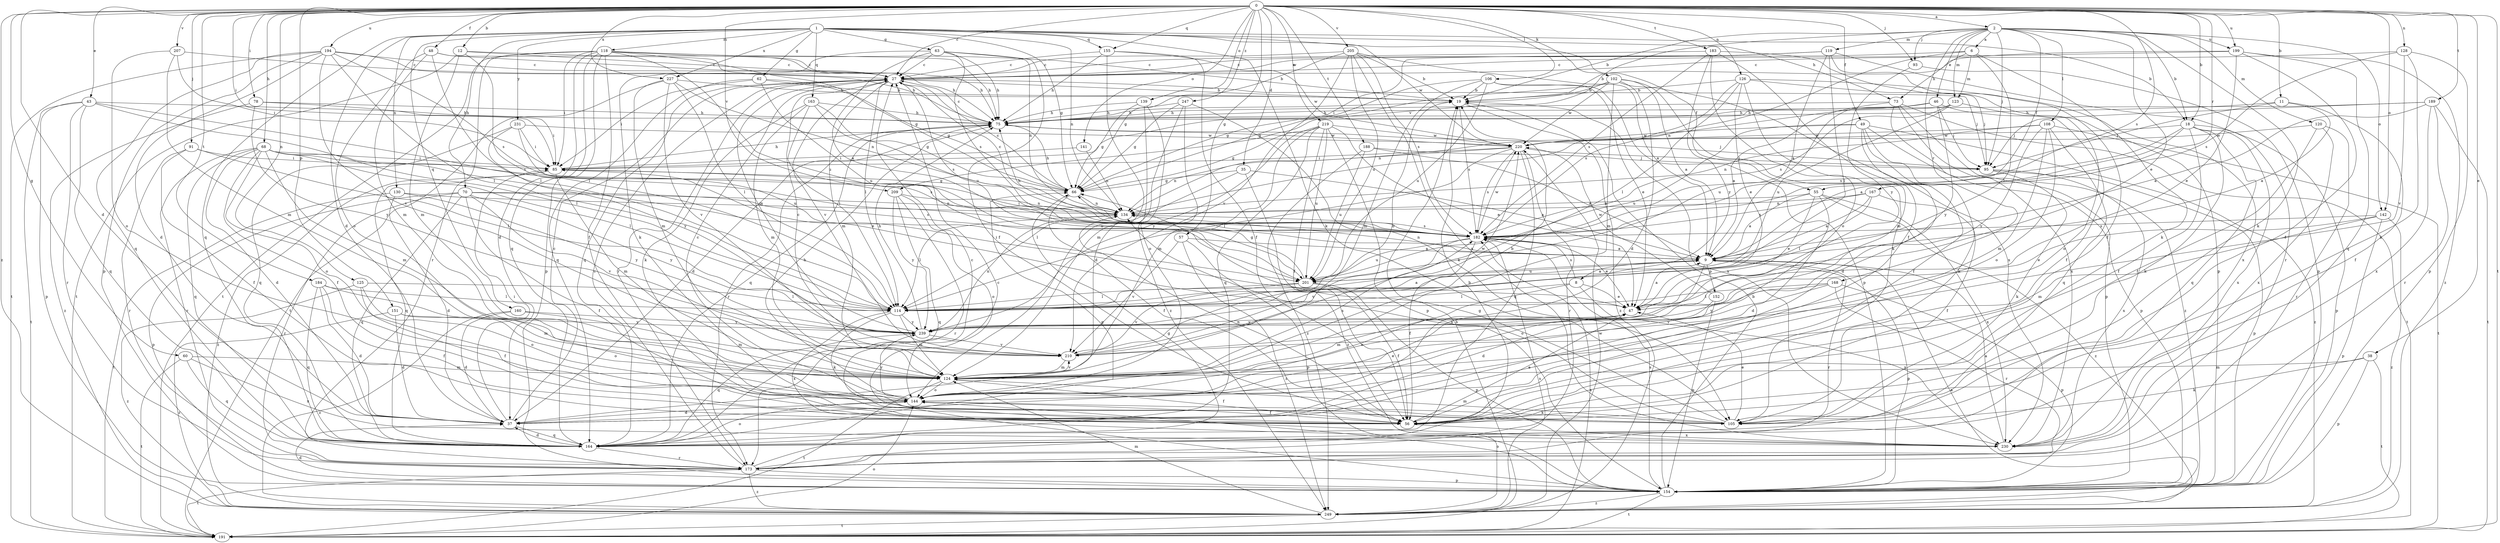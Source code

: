 strict digraph  {
0;
1;
2;
6;
8;
9;
11;
12;
18;
19;
27;
35;
37;
38;
43;
46;
47;
48;
49;
55;
56;
57;
60;
62;
63;
66;
68;
70;
73;
75;
78;
85;
91;
93;
95;
102;
105;
106;
108;
114;
118;
119;
120;
123;
124;
125;
126;
128;
130;
134;
139;
141;
142;
144;
151;
152;
154;
155;
160;
163;
164;
167;
168;
173;
182;
183;
184;
188;
189;
191;
194;
199;
201;
205;
207;
209;
210;
219;
220;
227;
230;
231;
239;
247;
249;
0 -> 2  [label=a];
0 -> 11  [label=b];
0 -> 12  [label=b];
0 -> 18  [label=b];
0 -> 27  [label=c];
0 -> 35  [label=d];
0 -> 37  [label=d];
0 -> 38  [label=e];
0 -> 43  [label=e];
0 -> 48  [label=f];
0 -> 49  [label=f];
0 -> 57  [label=g];
0 -> 60  [label=g];
0 -> 68  [label=h];
0 -> 78  [label=i];
0 -> 85  [label=i];
0 -> 91  [label=j];
0 -> 93  [label=j];
0 -> 102  [label=k];
0 -> 106  [label=l];
0 -> 125  [label=n];
0 -> 126  [label=n];
0 -> 128  [label=n];
0 -> 139  [label=o];
0 -> 141  [label=o];
0 -> 142  [label=o];
0 -> 151  [label=p];
0 -> 155  [label=q];
0 -> 167  [label=r];
0 -> 182  [label=s];
0 -> 183  [label=t];
0 -> 184  [label=t];
0 -> 188  [label=t];
0 -> 189  [label=t];
0 -> 191  [label=t];
0 -> 194  [label=u];
0 -> 199  [label=u];
0 -> 205  [label=v];
0 -> 207  [label=v];
0 -> 209  [label=v];
0 -> 219  [label=w];
0 -> 227  [label=x];
0 -> 247  [label=z];
0 -> 249  [label=z];
1 -> 18  [label=b];
1 -> 37  [label=d];
1 -> 55  [label=f];
1 -> 62  [label=g];
1 -> 63  [label=g];
1 -> 66  [label=g];
1 -> 70  [label=h];
1 -> 73  [label=h];
1 -> 105  [label=k];
1 -> 118  [label=m];
1 -> 130  [label=n];
1 -> 134  [label=n];
1 -> 155  [label=q];
1 -> 160  [label=q];
1 -> 163  [label=q];
1 -> 164  [label=q];
1 -> 220  [label=w];
1 -> 227  [label=x];
1 -> 231  [label=y];
2 -> 6  [label=a];
2 -> 18  [label=b];
2 -> 19  [label=b];
2 -> 46  [label=e];
2 -> 47  [label=e];
2 -> 55  [label=f];
2 -> 93  [label=j];
2 -> 95  [label=j];
2 -> 105  [label=k];
2 -> 108  [label=l];
2 -> 119  [label=m];
2 -> 120  [label=m];
2 -> 123  [label=m];
2 -> 142  [label=o];
2 -> 168  [label=r];
2 -> 199  [label=u];
2 -> 209  [label=v];
6 -> 27  [label=c];
6 -> 73  [label=h];
6 -> 105  [label=k];
6 -> 114  [label=l];
6 -> 123  [label=m];
6 -> 134  [label=n];
8 -> 47  [label=e];
8 -> 114  [label=l];
8 -> 144  [label=o];
8 -> 182  [label=s];
8 -> 230  [label=x];
9 -> 8  [label=a];
9 -> 134  [label=n];
9 -> 144  [label=o];
9 -> 152  [label=p];
9 -> 154  [label=p];
9 -> 173  [label=r];
9 -> 201  [label=u];
11 -> 9  [label=a];
11 -> 56  [label=f];
11 -> 75  [label=h];
11 -> 95  [label=j];
12 -> 27  [label=c];
12 -> 75  [label=h];
12 -> 114  [label=l];
12 -> 124  [label=m];
12 -> 191  [label=t];
18 -> 9  [label=a];
18 -> 56  [label=f];
18 -> 105  [label=k];
18 -> 154  [label=p];
18 -> 164  [label=q];
18 -> 182  [label=s];
18 -> 220  [label=w];
18 -> 230  [label=x];
19 -> 75  [label=h];
19 -> 182  [label=s];
19 -> 230  [label=x];
19 -> 249  [label=z];
27 -> 19  [label=b];
27 -> 95  [label=j];
27 -> 114  [label=l];
27 -> 124  [label=m];
27 -> 164  [label=q];
27 -> 173  [label=r];
27 -> 201  [label=u];
27 -> 210  [label=v];
35 -> 9  [label=a];
35 -> 66  [label=g];
35 -> 114  [label=l];
35 -> 249  [label=z];
37 -> 27  [label=c];
37 -> 85  [label=i];
37 -> 164  [label=q];
38 -> 105  [label=k];
38 -> 124  [label=m];
38 -> 154  [label=p];
38 -> 191  [label=t];
43 -> 75  [label=h];
43 -> 114  [label=l];
43 -> 154  [label=p];
43 -> 164  [label=q];
43 -> 173  [label=r];
43 -> 182  [label=s];
43 -> 191  [label=t];
46 -> 56  [label=f];
46 -> 75  [label=h];
46 -> 95  [label=j];
46 -> 134  [label=n];
46 -> 201  [label=u];
46 -> 239  [label=y];
47 -> 9  [label=a];
47 -> 85  [label=i];
47 -> 124  [label=m];
47 -> 239  [label=y];
48 -> 27  [label=c];
48 -> 75  [label=h];
48 -> 114  [label=l];
48 -> 124  [label=m];
48 -> 144  [label=o];
49 -> 37  [label=d];
49 -> 56  [label=f];
49 -> 105  [label=k];
49 -> 154  [label=p];
49 -> 201  [label=u];
49 -> 220  [label=w];
49 -> 249  [label=z];
55 -> 9  [label=a];
55 -> 37  [label=d];
55 -> 47  [label=e];
55 -> 134  [label=n];
55 -> 230  [label=x];
55 -> 249  [label=z];
56 -> 47  [label=e];
56 -> 134  [label=n];
56 -> 230  [label=x];
57 -> 9  [label=a];
57 -> 154  [label=p];
57 -> 210  [label=v];
57 -> 249  [label=z];
60 -> 124  [label=m];
60 -> 164  [label=q];
60 -> 191  [label=t];
60 -> 230  [label=x];
62 -> 19  [label=b];
62 -> 66  [label=g];
62 -> 85  [label=i];
62 -> 164  [label=q];
62 -> 201  [label=u];
63 -> 9  [label=a];
63 -> 27  [label=c];
63 -> 56  [label=f];
63 -> 75  [label=h];
63 -> 105  [label=k];
63 -> 134  [label=n];
63 -> 182  [label=s];
66 -> 27  [label=c];
66 -> 56  [label=f];
66 -> 75  [label=h];
66 -> 134  [label=n];
68 -> 37  [label=d];
68 -> 47  [label=e];
68 -> 56  [label=f];
68 -> 85  [label=i];
68 -> 114  [label=l];
68 -> 124  [label=m];
68 -> 144  [label=o];
68 -> 164  [label=q];
68 -> 173  [label=r];
68 -> 182  [label=s];
70 -> 56  [label=f];
70 -> 134  [label=n];
70 -> 154  [label=p];
70 -> 164  [label=q];
70 -> 173  [label=r];
70 -> 182  [label=s];
70 -> 210  [label=v];
70 -> 239  [label=y];
73 -> 9  [label=a];
73 -> 75  [label=h];
73 -> 154  [label=p];
73 -> 191  [label=t];
73 -> 230  [label=x];
73 -> 249  [label=z];
75 -> 27  [label=c];
75 -> 37  [label=d];
75 -> 95  [label=j];
75 -> 164  [label=q];
75 -> 173  [label=r];
75 -> 220  [label=w];
78 -> 75  [label=h];
78 -> 85  [label=i];
78 -> 239  [label=y];
78 -> 249  [label=z];
85 -> 66  [label=g];
85 -> 75  [label=h];
85 -> 124  [label=m];
85 -> 164  [label=q];
85 -> 249  [label=z];
91 -> 56  [label=f];
91 -> 85  [label=i];
91 -> 114  [label=l];
91 -> 173  [label=r];
93 -> 154  [label=p];
93 -> 239  [label=y];
95 -> 105  [label=k];
95 -> 154  [label=p];
95 -> 230  [label=x];
102 -> 9  [label=a];
102 -> 19  [label=b];
102 -> 37  [label=d];
102 -> 66  [label=g];
102 -> 105  [label=k];
102 -> 124  [label=m];
102 -> 220  [label=w];
102 -> 230  [label=x];
105 -> 47  [label=e];
105 -> 66  [label=g];
105 -> 124  [label=m];
105 -> 134  [label=n];
106 -> 19  [label=b];
106 -> 47  [label=e];
106 -> 66  [label=g];
106 -> 124  [label=m];
106 -> 154  [label=p];
106 -> 201  [label=u];
108 -> 124  [label=m];
108 -> 134  [label=n];
108 -> 144  [label=o];
108 -> 164  [label=q];
108 -> 191  [label=t];
108 -> 220  [label=w];
108 -> 239  [label=y];
114 -> 9  [label=a];
114 -> 105  [label=k];
114 -> 124  [label=m];
114 -> 230  [label=x];
114 -> 239  [label=y];
118 -> 19  [label=b];
118 -> 27  [label=c];
118 -> 37  [label=d];
118 -> 56  [label=f];
118 -> 66  [label=g];
118 -> 75  [label=h];
118 -> 85  [label=i];
118 -> 154  [label=p];
118 -> 164  [label=q];
118 -> 173  [label=r];
118 -> 191  [label=t];
118 -> 201  [label=u];
119 -> 9  [label=a];
119 -> 27  [label=c];
119 -> 56  [label=f];
119 -> 85  [label=i];
119 -> 114  [label=l];
119 -> 173  [label=r];
120 -> 56  [label=f];
120 -> 173  [label=r];
120 -> 220  [label=w];
120 -> 230  [label=x];
123 -> 75  [label=h];
123 -> 144  [label=o];
123 -> 182  [label=s];
123 -> 201  [label=u];
124 -> 56  [label=f];
124 -> 144  [label=o];
124 -> 182  [label=s];
124 -> 191  [label=t];
124 -> 210  [label=v];
125 -> 56  [label=f];
125 -> 114  [label=l];
125 -> 144  [label=o];
125 -> 249  [label=z];
126 -> 19  [label=b];
126 -> 47  [label=e];
126 -> 95  [label=j];
126 -> 114  [label=l];
126 -> 124  [label=m];
126 -> 182  [label=s];
126 -> 230  [label=x];
128 -> 27  [label=c];
128 -> 105  [label=k];
128 -> 154  [label=p];
128 -> 182  [label=s];
128 -> 210  [label=v];
130 -> 37  [label=d];
130 -> 134  [label=n];
130 -> 191  [label=t];
130 -> 239  [label=y];
134 -> 27  [label=c];
134 -> 114  [label=l];
134 -> 182  [label=s];
139 -> 37  [label=d];
139 -> 66  [label=g];
139 -> 75  [label=h];
139 -> 249  [label=z];
141 -> 85  [label=i];
141 -> 134  [label=n];
142 -> 47  [label=e];
142 -> 124  [label=m];
142 -> 154  [label=p];
142 -> 182  [label=s];
142 -> 249  [label=z];
144 -> 19  [label=b];
144 -> 27  [label=c];
144 -> 37  [label=d];
144 -> 47  [label=e];
144 -> 56  [label=f];
144 -> 75  [label=h];
144 -> 105  [label=k];
144 -> 239  [label=y];
151 -> 37  [label=d];
151 -> 144  [label=o];
151 -> 239  [label=y];
151 -> 249  [label=z];
152 -> 37  [label=d];
152 -> 154  [label=p];
152 -> 220  [label=w];
154 -> 19  [label=b];
154 -> 27  [label=c];
154 -> 37  [label=d];
154 -> 144  [label=o];
154 -> 182  [label=s];
154 -> 191  [label=t];
154 -> 249  [label=z];
155 -> 27  [label=c];
155 -> 56  [label=f];
155 -> 75  [label=h];
155 -> 144  [label=o];
155 -> 220  [label=w];
160 -> 37  [label=d];
160 -> 124  [label=m];
160 -> 239  [label=y];
160 -> 249  [label=z];
163 -> 66  [label=g];
163 -> 75  [label=h];
163 -> 105  [label=k];
163 -> 114  [label=l];
163 -> 124  [label=m];
163 -> 182  [label=s];
164 -> 37  [label=d];
164 -> 66  [label=g];
164 -> 144  [label=o];
164 -> 173  [label=r];
167 -> 9  [label=a];
167 -> 56  [label=f];
167 -> 114  [label=l];
167 -> 134  [label=n];
167 -> 182  [label=s];
168 -> 114  [label=l];
168 -> 154  [label=p];
168 -> 173  [label=r];
168 -> 210  [label=v];
168 -> 239  [label=y];
173 -> 19  [label=b];
173 -> 27  [label=c];
173 -> 66  [label=g];
173 -> 154  [label=p];
173 -> 191  [label=t];
173 -> 249  [label=z];
182 -> 9  [label=a];
182 -> 47  [label=e];
182 -> 56  [label=f];
182 -> 75  [label=h];
182 -> 85  [label=i];
182 -> 201  [label=u];
182 -> 210  [label=v];
182 -> 220  [label=w];
183 -> 27  [label=c];
183 -> 56  [label=f];
183 -> 144  [label=o];
183 -> 154  [label=p];
183 -> 182  [label=s];
183 -> 239  [label=y];
184 -> 37  [label=d];
184 -> 56  [label=f];
184 -> 114  [label=l];
184 -> 124  [label=m];
184 -> 164  [label=q];
188 -> 9  [label=a];
188 -> 95  [label=j];
188 -> 201  [label=u];
188 -> 249  [label=z];
189 -> 9  [label=a];
189 -> 75  [label=h];
189 -> 95  [label=j];
189 -> 173  [label=r];
189 -> 191  [label=t];
189 -> 230  [label=x];
191 -> 19  [label=b];
191 -> 144  [label=o];
191 -> 182  [label=s];
194 -> 27  [label=c];
194 -> 37  [label=d];
194 -> 75  [label=h];
194 -> 114  [label=l];
194 -> 154  [label=p];
194 -> 164  [label=q];
194 -> 182  [label=s];
194 -> 191  [label=t];
194 -> 210  [label=v];
199 -> 19  [label=b];
199 -> 27  [label=c];
199 -> 47  [label=e];
199 -> 56  [label=f];
199 -> 164  [label=q];
199 -> 249  [label=z];
201 -> 56  [label=f];
201 -> 66  [label=g];
201 -> 114  [label=l];
201 -> 154  [label=p];
201 -> 210  [label=v];
205 -> 9  [label=a];
205 -> 19  [label=b];
205 -> 27  [label=c];
205 -> 66  [label=g];
205 -> 182  [label=s];
205 -> 201  [label=u];
205 -> 210  [label=v];
205 -> 230  [label=x];
207 -> 27  [label=c];
207 -> 85  [label=i];
207 -> 124  [label=m];
207 -> 144  [label=o];
209 -> 134  [label=n];
209 -> 144  [label=o];
209 -> 164  [label=q];
209 -> 173  [label=r];
209 -> 239  [label=y];
210 -> 19  [label=b];
210 -> 27  [label=c];
210 -> 124  [label=m];
210 -> 220  [label=w];
219 -> 47  [label=e];
219 -> 56  [label=f];
219 -> 66  [label=g];
219 -> 124  [label=m];
219 -> 154  [label=p];
219 -> 164  [label=q];
219 -> 201  [label=u];
219 -> 220  [label=w];
219 -> 239  [label=y];
220 -> 85  [label=i];
220 -> 95  [label=j];
220 -> 114  [label=l];
220 -> 134  [label=n];
220 -> 164  [label=q];
220 -> 173  [label=r];
220 -> 182  [label=s];
227 -> 19  [label=b];
227 -> 114  [label=l];
227 -> 124  [label=m];
227 -> 134  [label=n];
227 -> 191  [label=t];
227 -> 210  [label=v];
230 -> 9  [label=a];
230 -> 27  [label=c];
231 -> 85  [label=i];
231 -> 164  [label=q];
231 -> 201  [label=u];
231 -> 220  [label=w];
231 -> 239  [label=y];
239 -> 27  [label=c];
239 -> 75  [label=h];
239 -> 134  [label=n];
239 -> 164  [label=q];
239 -> 210  [label=v];
247 -> 66  [label=g];
247 -> 75  [label=h];
247 -> 105  [label=k];
247 -> 124  [label=m];
247 -> 144  [label=o];
249 -> 9  [label=a];
249 -> 124  [label=m];
249 -> 182  [label=s];
249 -> 191  [label=t];
249 -> 220  [label=w];
}
